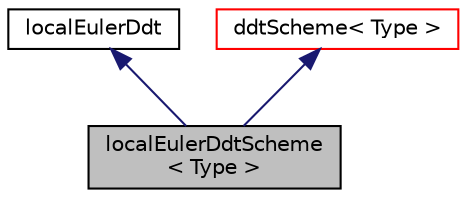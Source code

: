 digraph "localEulerDdtScheme&lt; Type &gt;"
{
  bgcolor="transparent";
  edge [fontname="Helvetica",fontsize="10",labelfontname="Helvetica",labelfontsize="10"];
  node [fontname="Helvetica",fontsize="10",shape=record];
  Node1 [label="localEulerDdtScheme\l\< Type \>",height=0.2,width=0.4,color="black", fillcolor="grey75", style="filled", fontcolor="black"];
  Node2 -> Node1 [dir="back",color="midnightblue",fontsize="10",style="solid",fontname="Helvetica"];
  Node2 [label="localEulerDdt",height=0.2,width=0.4,color="black",URL="$a01373.html"];
  Node3 -> Node1 [dir="back",color="midnightblue",fontsize="10",style="solid",fontname="Helvetica"];
  Node3 [label="ddtScheme\< Type \>",height=0.2,width=0.4,color="red",URL="$a00504.html",tooltip="Abstract base class for ddt schemes. "];
}
